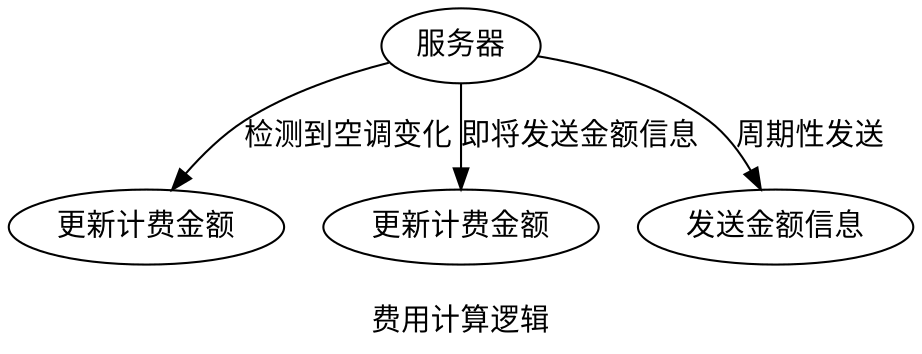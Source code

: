 /*
digraph G{
    node [shape="record"];
    graph [label="费用计算过程"]
    v0 [label = "空调"]
    v1 [label = "服务器"]
    v2 [label = "数据库"]
    v0 -> v1[label = "状态变化反馈"]
    v1 -> v0[label = "发送计费结果"]
    v1 -> v2[label = "写入费用和空调变化历史信息"]
}
*/
digraph G{
    graph [rankdir=TB,label="\n费用计算逻辑"]
    v0 [label = "服务器"]
    v0 -> v1 [label = "检测到空调变化"]
    v1 [label = "更新计费金额"]
    v0 -> v2 [label = "即将发送金额信息"]
    v2 [label = "更新计费金额"]
    v3 [label = "发送金额信息"]
    v0 -> v3 [label = "周期性发送"]
}